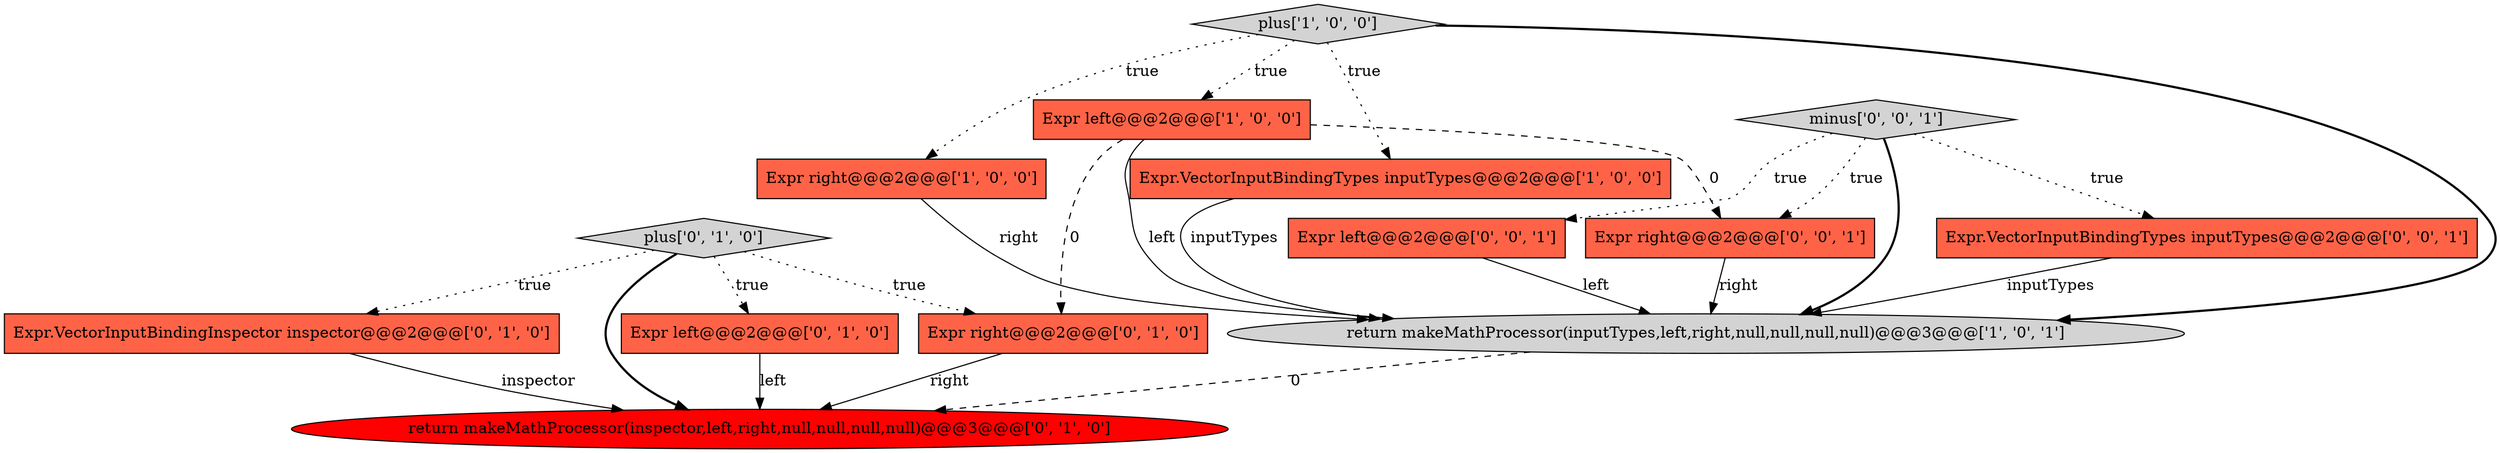 digraph {
9 [style = filled, label = "Expr right@@@2@@@['0', '1', '0']", fillcolor = tomato, shape = box image = "AAA1AAABBB2BBB"];
13 [style = filled, label = "minus['0', '0', '1']", fillcolor = lightgray, shape = diamond image = "AAA0AAABBB3BBB"];
12 [style = filled, label = "Expr right@@@2@@@['0', '0', '1']", fillcolor = tomato, shape = box image = "AAA0AAABBB3BBB"];
10 [style = filled, label = "Expr.VectorInputBindingTypes inputTypes@@@2@@@['0', '0', '1']", fillcolor = tomato, shape = box image = "AAA0AAABBB3BBB"];
7 [style = filled, label = "Expr.VectorInputBindingInspector inspector@@@2@@@['0', '1', '0']", fillcolor = tomato, shape = box image = "AAA0AAABBB2BBB"];
5 [style = filled, label = "return makeMathProcessor(inspector,left,right,null,null,null,null)@@@3@@@['0', '1', '0']", fillcolor = red, shape = ellipse image = "AAA1AAABBB2BBB"];
6 [style = filled, label = "plus['0', '1', '0']", fillcolor = lightgray, shape = diamond image = "AAA0AAABBB2BBB"];
11 [style = filled, label = "Expr left@@@2@@@['0', '0', '1']", fillcolor = tomato, shape = box image = "AAA0AAABBB3BBB"];
0 [style = filled, label = "return makeMathProcessor(inputTypes,left,right,null,null,null,null)@@@3@@@['1', '0', '1']", fillcolor = lightgray, shape = ellipse image = "AAA0AAABBB1BBB"];
1 [style = filled, label = "Expr right@@@2@@@['1', '0', '0']", fillcolor = tomato, shape = box image = "AAA0AAABBB1BBB"];
3 [style = filled, label = "Expr left@@@2@@@['1', '0', '0']", fillcolor = tomato, shape = box image = "AAA1AAABBB1BBB"];
4 [style = filled, label = "plus['1', '0', '0']", fillcolor = lightgray, shape = diamond image = "AAA0AAABBB1BBB"];
8 [style = filled, label = "Expr left@@@2@@@['0', '1', '0']", fillcolor = tomato, shape = box image = "AAA0AAABBB2BBB"];
2 [style = filled, label = "Expr.VectorInputBindingTypes inputTypes@@@2@@@['1', '0', '0']", fillcolor = tomato, shape = box image = "AAA0AAABBB1BBB"];
11->0 [style = solid, label="left"];
0->5 [style = dashed, label="0"];
13->12 [style = dotted, label="true"];
1->0 [style = solid, label="right"];
4->1 [style = dotted, label="true"];
7->5 [style = solid, label="inspector"];
13->10 [style = dotted, label="true"];
12->0 [style = solid, label="right"];
4->0 [style = bold, label=""];
3->0 [style = solid, label="left"];
6->5 [style = bold, label=""];
4->3 [style = dotted, label="true"];
10->0 [style = solid, label="inputTypes"];
3->12 [style = dashed, label="0"];
9->5 [style = solid, label="right"];
6->9 [style = dotted, label="true"];
3->9 [style = dashed, label="0"];
6->8 [style = dotted, label="true"];
6->7 [style = dotted, label="true"];
13->11 [style = dotted, label="true"];
2->0 [style = solid, label="inputTypes"];
8->5 [style = solid, label="left"];
4->2 [style = dotted, label="true"];
13->0 [style = bold, label=""];
}
